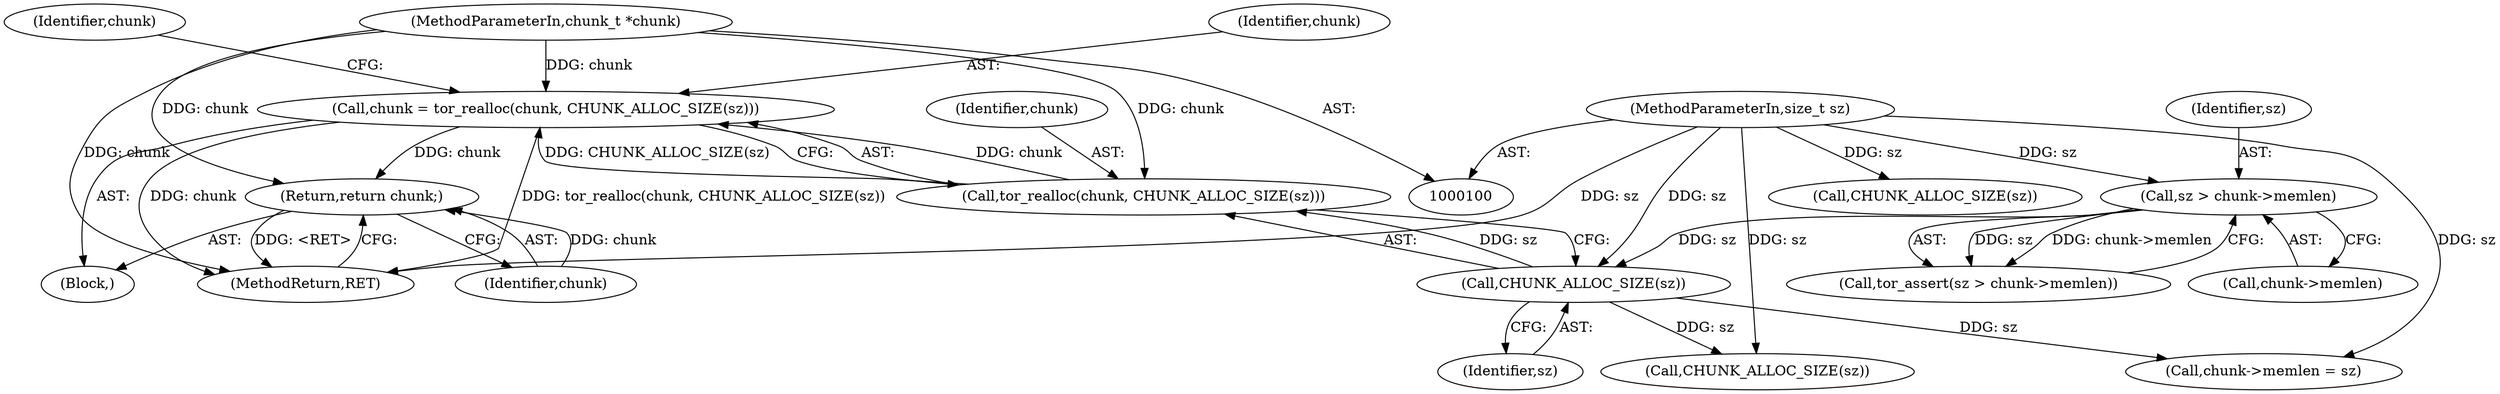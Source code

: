 digraph "0_tor_3cea86eb2fbb65949673eb4ba8ebb695c87a57ce@pointer" {
"1000126" [label="(Call,chunk = tor_realloc(chunk, CHUNK_ALLOC_SIZE(sz)))"];
"1000128" [label="(Call,tor_realloc(chunk, CHUNK_ALLOC_SIZE(sz)))"];
"1000101" [label="(MethodParameterIn,chunk_t *chunk)"];
"1000130" [label="(Call,CHUNK_ALLOC_SIZE(sz))"];
"1000112" [label="(Call,sz > chunk->memlen)"];
"1000102" [label="(MethodParameterIn,size_t sz)"];
"1000166" [label="(Return,return chunk;)"];
"1000112" [label="(Call,sz > chunk->memlen)"];
"1000114" [label="(Call,chunk->memlen)"];
"1000126" [label="(Call,chunk = tor_realloc(chunk, CHUNK_ALLOC_SIZE(sz)))"];
"1000131" [label="(Identifier,sz)"];
"1000129" [label="(Identifier,chunk)"];
"1000127" [label="(Identifier,chunk)"];
"1000102" [label="(MethodParameterIn,size_t sz)"];
"1000134" [label="(Identifier,chunk)"];
"1000130" [label="(Call,CHUNK_ALLOC_SIZE(sz))"];
"1000166" [label="(Return,return chunk;)"];
"1000162" [label="(Call,CHUNK_ALLOC_SIZE(sz))"];
"1000101" [label="(MethodParameterIn,chunk_t *chunk)"];
"1000167" [label="(Identifier,chunk)"];
"1000168" [label="(MethodReturn,RET)"];
"1000103" [label="(Block,)"];
"1000157" [label="(Call,CHUNK_ALLOC_SIZE(sz))"];
"1000111" [label="(Call,tor_assert(sz > chunk->memlen))"];
"1000132" [label="(Call,chunk->memlen = sz)"];
"1000113" [label="(Identifier,sz)"];
"1000128" [label="(Call,tor_realloc(chunk, CHUNK_ALLOC_SIZE(sz)))"];
"1000126" -> "1000103"  [label="AST: "];
"1000126" -> "1000128"  [label="CFG: "];
"1000127" -> "1000126"  [label="AST: "];
"1000128" -> "1000126"  [label="AST: "];
"1000134" -> "1000126"  [label="CFG: "];
"1000126" -> "1000168"  [label="DDG: chunk"];
"1000126" -> "1000168"  [label="DDG: tor_realloc(chunk, CHUNK_ALLOC_SIZE(sz))"];
"1000128" -> "1000126"  [label="DDG: chunk"];
"1000128" -> "1000126"  [label="DDG: CHUNK_ALLOC_SIZE(sz)"];
"1000101" -> "1000126"  [label="DDG: chunk"];
"1000126" -> "1000166"  [label="DDG: chunk"];
"1000128" -> "1000130"  [label="CFG: "];
"1000129" -> "1000128"  [label="AST: "];
"1000130" -> "1000128"  [label="AST: "];
"1000101" -> "1000128"  [label="DDG: chunk"];
"1000130" -> "1000128"  [label="DDG: sz"];
"1000101" -> "1000100"  [label="AST: "];
"1000101" -> "1000168"  [label="DDG: chunk"];
"1000101" -> "1000166"  [label="DDG: chunk"];
"1000130" -> "1000131"  [label="CFG: "];
"1000131" -> "1000130"  [label="AST: "];
"1000112" -> "1000130"  [label="DDG: sz"];
"1000102" -> "1000130"  [label="DDG: sz"];
"1000130" -> "1000132"  [label="DDG: sz"];
"1000130" -> "1000157"  [label="DDG: sz"];
"1000112" -> "1000111"  [label="AST: "];
"1000112" -> "1000114"  [label="CFG: "];
"1000113" -> "1000112"  [label="AST: "];
"1000114" -> "1000112"  [label="AST: "];
"1000111" -> "1000112"  [label="CFG: "];
"1000112" -> "1000111"  [label="DDG: sz"];
"1000112" -> "1000111"  [label="DDG: chunk->memlen"];
"1000102" -> "1000112"  [label="DDG: sz"];
"1000102" -> "1000100"  [label="AST: "];
"1000102" -> "1000168"  [label="DDG: sz"];
"1000102" -> "1000132"  [label="DDG: sz"];
"1000102" -> "1000157"  [label="DDG: sz"];
"1000102" -> "1000162"  [label="DDG: sz"];
"1000166" -> "1000103"  [label="AST: "];
"1000166" -> "1000167"  [label="CFG: "];
"1000167" -> "1000166"  [label="AST: "];
"1000168" -> "1000166"  [label="CFG: "];
"1000166" -> "1000168"  [label="DDG: <RET>"];
"1000167" -> "1000166"  [label="DDG: chunk"];
}
